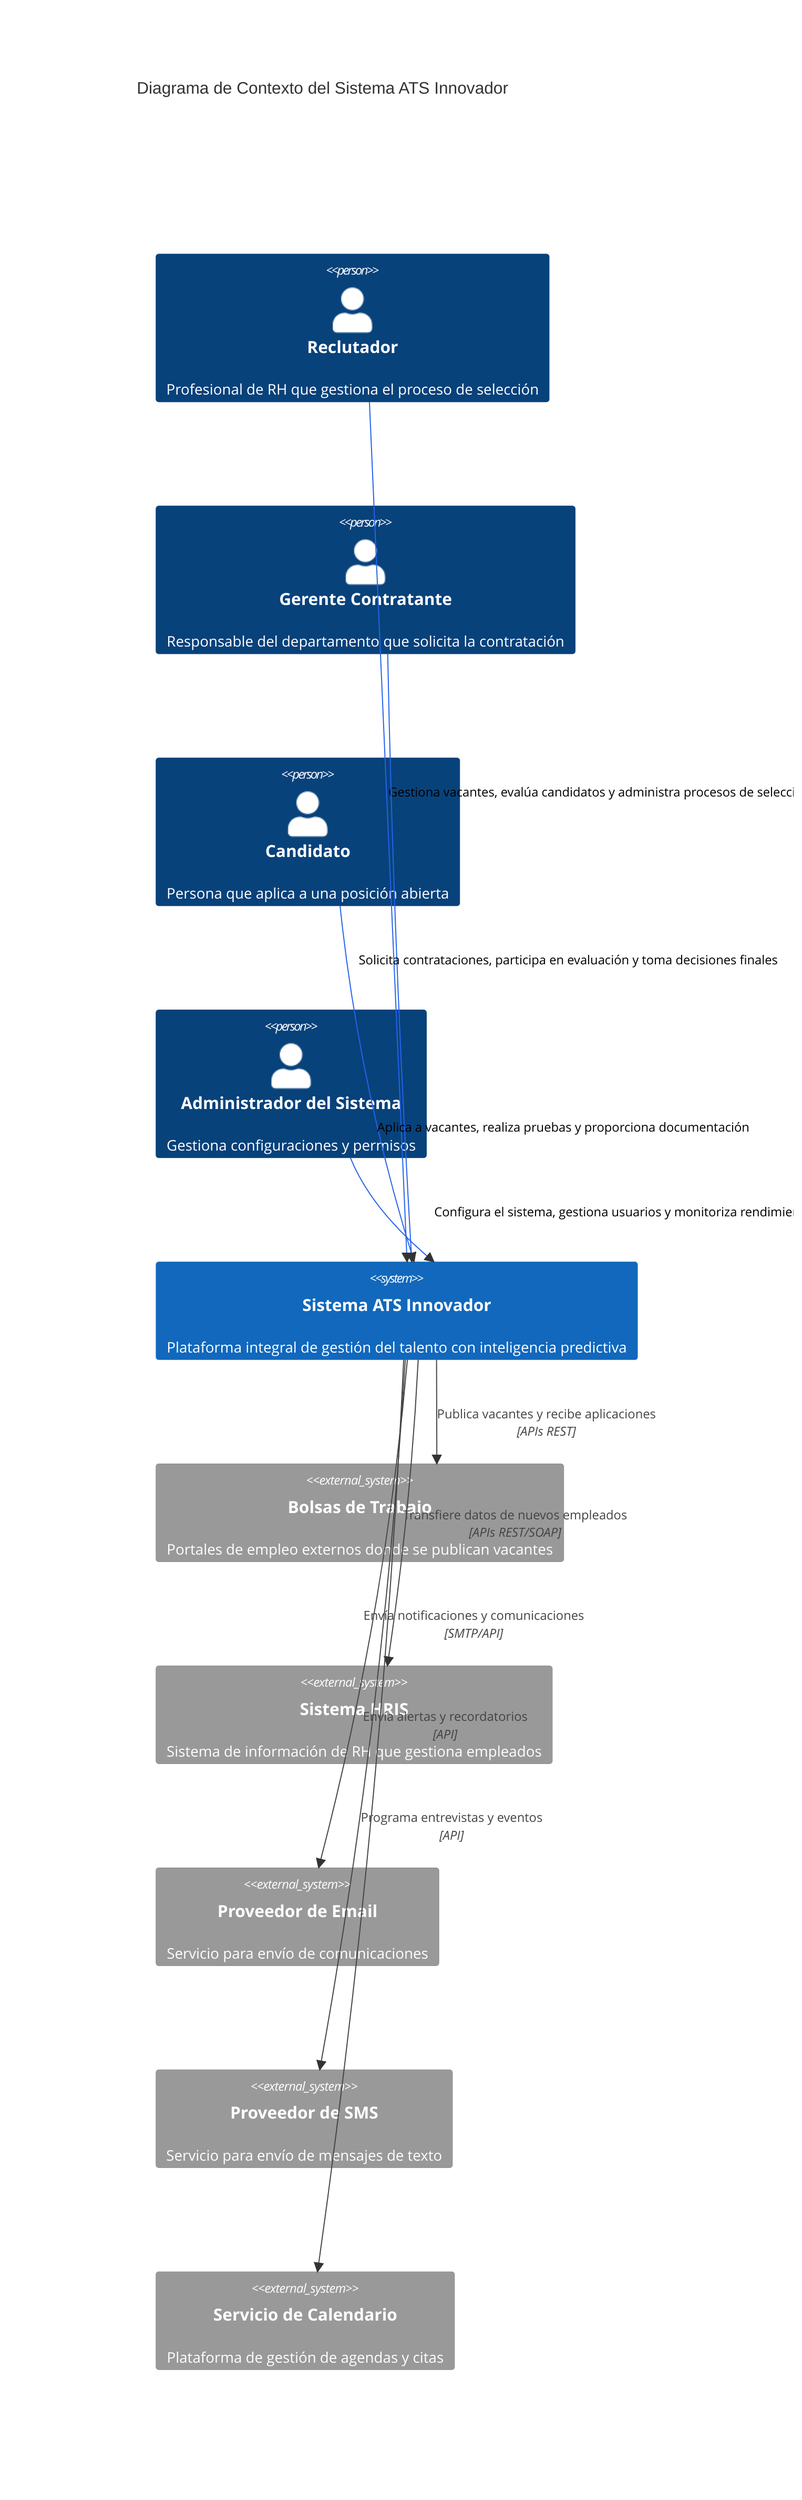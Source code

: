 C4Context
    title Diagrama de Contexto del Sistema ATS Innovador
    
    Person(reclutador, "Reclutador", "Profesional de RH que gestiona el proceso de selección")
    Person(gerente, "Gerente Contratante", "Responsable del departamento que solicita la contratación")
    Person(candidato, "Candidato", "Persona que aplica a una posición abierta")
    Person(administrador, "Administrador del Sistema", "Gestiona configuraciones y permisos")
    
    System(ats, "Sistema ATS Innovador", "Plataforma integral de gestión del talento con inteligencia predictiva")
    
    System_Ext(bolsasTrabajo, "Bolsas de Trabajo", "Portales de empleo externos donde se publican vacantes")
    System_Ext(hris, "Sistema HRIS", "Sistema de información de RH que gestiona empleados")
    System_Ext(proveedorEmail, "Proveedor de Email", "Servicio para envío de comunicaciones")
    System_Ext(proveedorSMS, "Proveedor de SMS", "Servicio para envío de mensajes de texto")
    System_Ext(servicioCalendario, "Servicio de Calendario", "Plataforma de gestión de agendas y citas")
    
    Rel(reclutador, ats, "Gestiona vacantes, evalúa candidatos y administra procesos de selección")
    Rel(gerente, ats, "Solicita contrataciones, participa en evaluación y toma decisiones finales")
    Rel(candidato, ats, "Aplica a vacantes, realiza pruebas y proporciona documentación")
    Rel(administrador, ats, "Configura el sistema, gestiona usuarios y monitoriza rendimiento")
    
    Rel(ats, bolsasTrabajo, "Publica vacantes y recibe aplicaciones", "APIs REST")
    Rel(ats, hris, "Transfiere datos de nuevos empleados", "APIs REST/SOAP")
    Rel(ats, proveedorEmail, "Envía notificaciones y comunicaciones", "SMTP/API")
    Rel(ats, proveedorSMS, "Envía alertas y recordatorios", "API")
    Rel(ats, servicioCalendario, "Programa entrevistas y eventos", "API")
    
    UpdateRelStyle(reclutador, ats, $textColor="black", $lineColor="#2563eb", $offsetY="-40")
    UpdateRelStyle(gerente, ats, $textColor="black", $lineColor="#2563eb", $offsetX="-40")
    UpdateRelStyle(candidato, ats, $textColor="black", $lineColor="#2563eb", $offsetY="40")
    UpdateRelStyle(administrador, ats, $textColor="black", $lineColor="#2563eb", $offsetX="40")